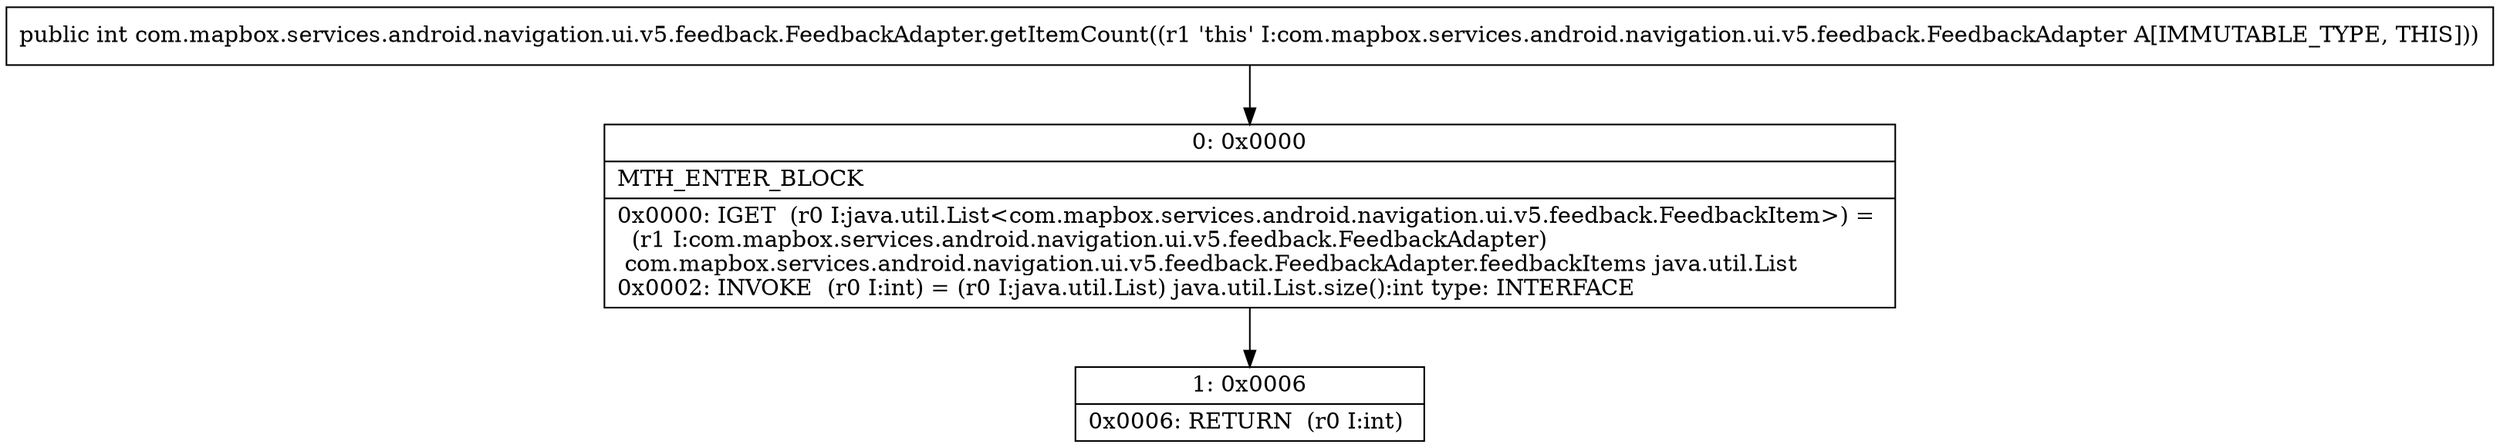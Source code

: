 digraph "CFG forcom.mapbox.services.android.navigation.ui.v5.feedback.FeedbackAdapter.getItemCount()I" {
Node_0 [shape=record,label="{0\:\ 0x0000|MTH_ENTER_BLOCK\l|0x0000: IGET  (r0 I:java.util.List\<com.mapbox.services.android.navigation.ui.v5.feedback.FeedbackItem\>) = \l  (r1 I:com.mapbox.services.android.navigation.ui.v5.feedback.FeedbackAdapter)\l com.mapbox.services.android.navigation.ui.v5.feedback.FeedbackAdapter.feedbackItems java.util.List \l0x0002: INVOKE  (r0 I:int) = (r0 I:java.util.List) java.util.List.size():int type: INTERFACE \l}"];
Node_1 [shape=record,label="{1\:\ 0x0006|0x0006: RETURN  (r0 I:int) \l}"];
MethodNode[shape=record,label="{public int com.mapbox.services.android.navigation.ui.v5.feedback.FeedbackAdapter.getItemCount((r1 'this' I:com.mapbox.services.android.navigation.ui.v5.feedback.FeedbackAdapter A[IMMUTABLE_TYPE, THIS])) }"];
MethodNode -> Node_0;
Node_0 -> Node_1;
}

